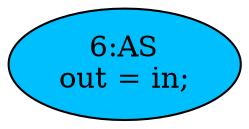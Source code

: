 strict digraph "" {
	node [label="\N"];
	"6:AS"	[ast="<pyverilog.vparser.ast.Assign object at 0x7f736498ecd0>",
		def_var="['out']",
		fillcolor=deepskyblue,
		label="6:AS
out = in;",
		statements="[]",
		style=filled,
		typ=Assign,
		use_var="['in']"];
}
